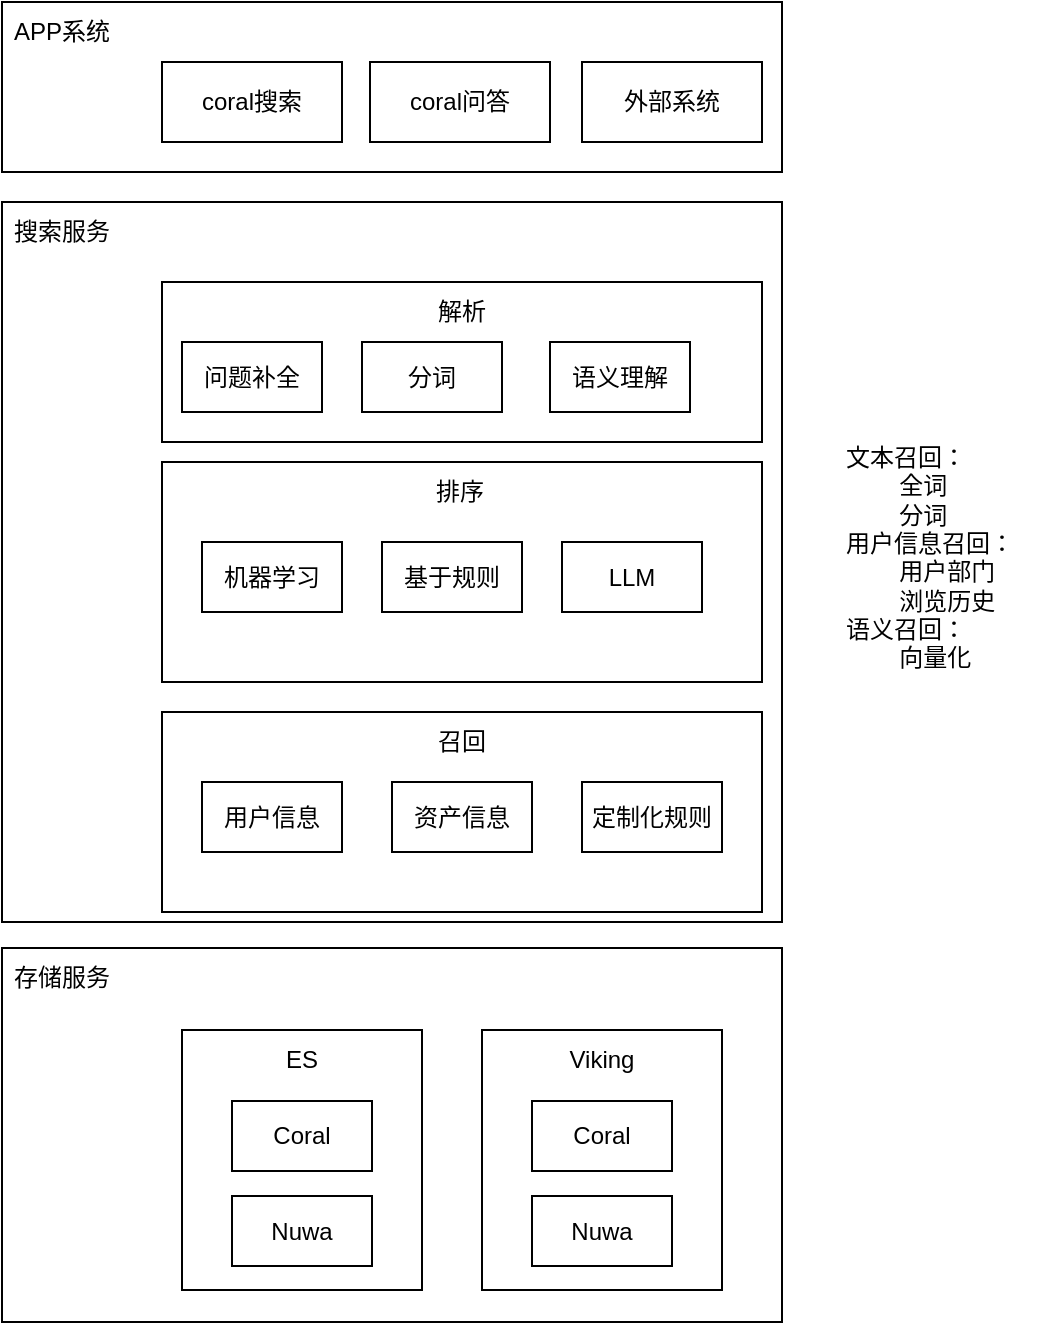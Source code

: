 <mxfile version="24.7.17">
  <diagram name="第 1 页" id="eamMsdwtu4UeMZCZsxqP">
    <mxGraphModel dx="723" dy="733" grid="1" gridSize="10" guides="1" tooltips="1" connect="1" arrows="1" fold="1" page="1" pageScale="1" pageWidth="827" pageHeight="1169" math="0" shadow="0">
      <root>
        <mxCell id="0" />
        <mxCell id="1" parent="0" />
        <mxCell id="WkEsFBFeogpZg_ynUTP_-15" value="" style="rounded=0;whiteSpace=wrap;html=1;" vertex="1" parent="1">
          <mxGeometry x="140" y="130" width="390" height="85" as="geometry" />
        </mxCell>
        <mxCell id="WkEsFBFeogpZg_ynUTP_-13" value="" style="rounded=0;whiteSpace=wrap;html=1;" vertex="1" parent="1">
          <mxGeometry x="140" y="230" width="390" height="360" as="geometry" />
        </mxCell>
        <mxCell id="LnjIlbvOi23F2FC-CPrr-1" value="" style="rounded=0;whiteSpace=wrap;html=1;" parent="1" vertex="1">
          <mxGeometry x="220" y="485" width="300" height="100" as="geometry" />
        </mxCell>
        <mxCell id="LnjIlbvOi23F2FC-CPrr-2" value="" style="rounded=0;whiteSpace=wrap;html=1;" parent="1" vertex="1">
          <mxGeometry x="220" y="360" width="300" height="110" as="geometry" />
        </mxCell>
        <mxCell id="LnjIlbvOi23F2FC-CPrr-3" value="coral搜索" style="rounded=0;whiteSpace=wrap;html=1;" parent="1" vertex="1">
          <mxGeometry x="220" y="160" width="90" height="40" as="geometry" />
        </mxCell>
        <mxCell id="LnjIlbvOi23F2FC-CPrr-6" value="coral问答" style="rounded=0;whiteSpace=wrap;html=1;" parent="1" vertex="1">
          <mxGeometry x="324" y="160" width="90" height="40" as="geometry" />
        </mxCell>
        <mxCell id="LnjIlbvOi23F2FC-CPrr-7" value="外部系统" style="rounded=0;whiteSpace=wrap;html=1;" parent="1" vertex="1">
          <mxGeometry x="430" y="160" width="90" height="40" as="geometry" />
        </mxCell>
        <mxCell id="LnjIlbvOi23F2FC-CPrr-8" value="召回" style="text;html=1;align=center;verticalAlign=middle;whiteSpace=wrap;rounded=0;" parent="1" vertex="1">
          <mxGeometry x="340" y="485" width="60" height="30" as="geometry" />
        </mxCell>
        <mxCell id="LnjIlbvOi23F2FC-CPrr-9" value="排序" style="text;html=1;align=center;verticalAlign=middle;whiteSpace=wrap;rounded=0;" parent="1" vertex="1">
          <mxGeometry x="339" y="360" width="60" height="30" as="geometry" />
        </mxCell>
        <mxCell id="LnjIlbvOi23F2FC-CPrr-10" value="" style="rounded=0;whiteSpace=wrap;html=1;" parent="1" vertex="1">
          <mxGeometry x="220" y="270" width="300" height="80" as="geometry" />
        </mxCell>
        <mxCell id="LnjIlbvOi23F2FC-CPrr-11" value="解析" style="text;html=1;align=center;verticalAlign=middle;whiteSpace=wrap;rounded=0;" parent="1" vertex="1">
          <mxGeometry x="340" y="270" width="60" height="30" as="geometry" />
        </mxCell>
        <mxCell id="LnjIlbvOi23F2FC-CPrr-12" value="用户信息" style="rounded=0;whiteSpace=wrap;html=1;" parent="1" vertex="1">
          <mxGeometry x="240" y="520" width="70" height="35" as="geometry" />
        </mxCell>
        <mxCell id="LnjIlbvOi23F2FC-CPrr-13" value="资产信息" style="rounded=0;whiteSpace=wrap;html=1;" parent="1" vertex="1">
          <mxGeometry x="335" y="520" width="70" height="35" as="geometry" />
        </mxCell>
        <mxCell id="LnjIlbvOi23F2FC-CPrr-14" value="定制化规则" style="rounded=0;whiteSpace=wrap;html=1;" parent="1" vertex="1">
          <mxGeometry x="430" y="520" width="70" height="35" as="geometry" />
        </mxCell>
        <mxCell id="LnjIlbvOi23F2FC-CPrr-15" value="机器学习" style="rounded=0;whiteSpace=wrap;html=1;" parent="1" vertex="1">
          <mxGeometry x="240" y="400" width="70" height="35" as="geometry" />
        </mxCell>
        <mxCell id="LnjIlbvOi23F2FC-CPrr-16" value="基于规则" style="rounded=0;whiteSpace=wrap;html=1;" parent="1" vertex="1">
          <mxGeometry x="330" y="400" width="70" height="35" as="geometry" />
        </mxCell>
        <mxCell id="LnjIlbvOi23F2FC-CPrr-18" value="&lt;div&gt;文本召回：&lt;/div&gt;&lt;div&gt;&lt;span style=&quot;white-space: pre;&quot;&gt;&#x9;&lt;/span&gt;全词&lt;/div&gt;&lt;div&gt;&lt;span style=&quot;white-space: pre;&quot;&gt;&#x9;&lt;/span&gt;分词&lt;br&gt;&lt;/div&gt;&lt;div&gt;用户信息召回：&lt;/div&gt;&lt;span style=&quot;white-space: pre;&quot;&gt;&#x9;&lt;/span&gt;用户部门&lt;div&gt;&lt;span style=&quot;white-space: pre;&quot;&gt;&#x9;&lt;/span&gt;浏览历史&lt;/div&gt;&lt;div&gt;语义召回：&lt;/div&gt;&lt;div&gt;&lt;span style=&quot;white-space: pre;&quot;&gt;&#x9;&lt;/span&gt;向量化&lt;br&gt;&lt;/div&gt;&lt;div&gt;&lt;br&gt;&lt;/div&gt;" style="text;html=1;align=left;verticalAlign=middle;whiteSpace=wrap;rounded=0;" parent="1" vertex="1">
          <mxGeometry x="560" y="350" width="100" height="130" as="geometry" />
        </mxCell>
        <mxCell id="LnjIlbvOi23F2FC-CPrr-19" value="LLM" style="rounded=0;whiteSpace=wrap;html=1;" parent="1" vertex="1">
          <mxGeometry x="420" y="400" width="70" height="35" as="geometry" />
        </mxCell>
        <mxCell id="LnjIlbvOi23F2FC-CPrr-20" value="问题补全" style="rounded=0;whiteSpace=wrap;html=1;" parent="1" vertex="1">
          <mxGeometry x="230" y="300" width="70" height="35" as="geometry" />
        </mxCell>
        <mxCell id="LnjIlbvOi23F2FC-CPrr-21" value="分词" style="rounded=0;whiteSpace=wrap;html=1;" parent="1" vertex="1">
          <mxGeometry x="320" y="300" width="70" height="35" as="geometry" />
        </mxCell>
        <mxCell id="LnjIlbvOi23F2FC-CPrr-22" value="语义理解" style="rounded=0;whiteSpace=wrap;html=1;" parent="1" vertex="1">
          <mxGeometry x="414" y="300" width="70" height="35" as="geometry" />
        </mxCell>
        <mxCell id="WkEsFBFeogpZg_ynUTP_-3" value="" style="rounded=0;whiteSpace=wrap;html=1;" vertex="1" parent="1">
          <mxGeometry x="140" y="603" width="390" height="187" as="geometry" />
        </mxCell>
        <mxCell id="WkEsFBFeogpZg_ynUTP_-4" value="" style="rounded=0;whiteSpace=wrap;html=1;" vertex="1" parent="1">
          <mxGeometry x="230" y="644" width="120" height="130" as="geometry" />
        </mxCell>
        <mxCell id="WkEsFBFeogpZg_ynUTP_-5" value="" style="rounded=0;whiteSpace=wrap;html=1;" vertex="1" parent="1">
          <mxGeometry x="380" y="644" width="120" height="130" as="geometry" />
        </mxCell>
        <mxCell id="WkEsFBFeogpZg_ynUTP_-6" value="Coral" style="rounded=0;whiteSpace=wrap;html=1;" vertex="1" parent="1">
          <mxGeometry x="255" y="679.5" width="70" height="35" as="geometry" />
        </mxCell>
        <mxCell id="WkEsFBFeogpZg_ynUTP_-7" value="Coral" style="rounded=0;whiteSpace=wrap;html=1;" vertex="1" parent="1">
          <mxGeometry x="405" y="679.5" width="70" height="35" as="geometry" />
        </mxCell>
        <mxCell id="WkEsFBFeogpZg_ynUTP_-8" value="Nuwa" style="rounded=0;whiteSpace=wrap;html=1;" vertex="1" parent="1">
          <mxGeometry x="255" y="727" width="70" height="35" as="geometry" />
        </mxCell>
        <mxCell id="WkEsFBFeogpZg_ynUTP_-9" value="Nuwa" style="rounded=0;whiteSpace=wrap;html=1;" vertex="1" parent="1">
          <mxGeometry x="405" y="727" width="70" height="35" as="geometry" />
        </mxCell>
        <mxCell id="WkEsFBFeogpZg_ynUTP_-10" value="ES" style="text;html=1;align=center;verticalAlign=middle;whiteSpace=wrap;rounded=0;" vertex="1" parent="1">
          <mxGeometry x="260" y="644" width="60" height="30" as="geometry" />
        </mxCell>
        <mxCell id="WkEsFBFeogpZg_ynUTP_-11" value="Viking" style="text;html=1;align=center;verticalAlign=middle;whiteSpace=wrap;rounded=0;" vertex="1" parent="1">
          <mxGeometry x="410" y="644" width="60" height="30" as="geometry" />
        </mxCell>
        <mxCell id="WkEsFBFeogpZg_ynUTP_-12" value="存储服务" style="text;html=1;align=center;verticalAlign=middle;whiteSpace=wrap;rounded=0;" vertex="1" parent="1">
          <mxGeometry x="140" y="603" width="60" height="30" as="geometry" />
        </mxCell>
        <mxCell id="WkEsFBFeogpZg_ynUTP_-14" value="搜索服务" style="text;html=1;align=center;verticalAlign=middle;whiteSpace=wrap;rounded=0;" vertex="1" parent="1">
          <mxGeometry x="140" y="230" width="60" height="30" as="geometry" />
        </mxCell>
        <mxCell id="WkEsFBFeogpZg_ynUTP_-16" value="APP系统" style="text;html=1;align=center;verticalAlign=middle;whiteSpace=wrap;rounded=0;" vertex="1" parent="1">
          <mxGeometry x="140" y="130" width="60" height="30" as="geometry" />
        </mxCell>
      </root>
    </mxGraphModel>
  </diagram>
</mxfile>
